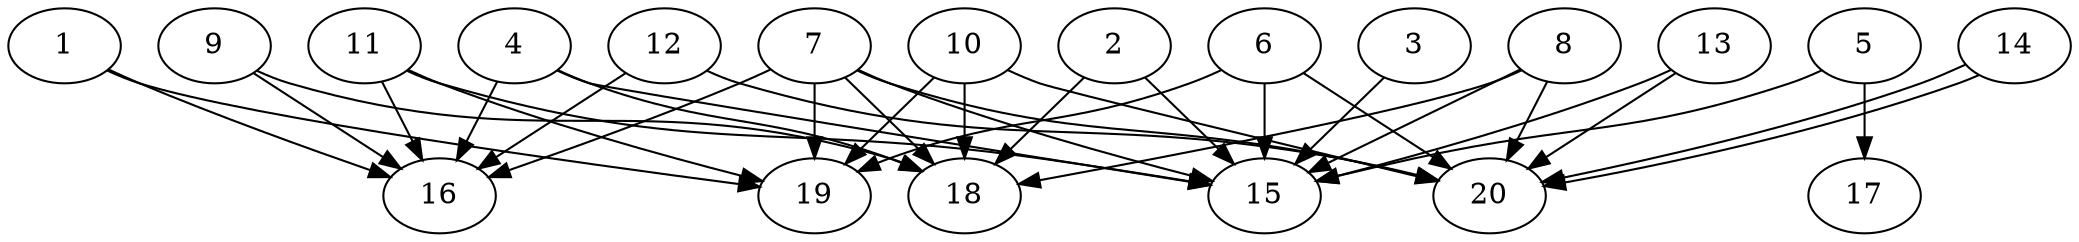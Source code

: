 // DAG automatically generated by daggen at Wed Jul 24 21:20:53 2019
// ./daggen --dot -n 20 --ccr 0.4 --fat 0.8 --regular 0.5 --density 0.7 --mindata 5242880 --maxdata 52428800 
digraph G {
  1 [size="49840640", alpha="0.13", expect_size="19936256"] 
  1 -> 16 [size ="19936256"]
  1 -> 19 [size ="19936256"]
  2 [size="55431680", alpha="0.08", expect_size="22172672"] 
  2 -> 15 [size ="22172672"]
  2 -> 18 [size ="22172672"]
  3 [size="81774080", alpha="0.09", expect_size="32709632"] 
  3 -> 15 [size ="32709632"]
  4 [size="81105920", alpha="0.03", expect_size="32442368"] 
  4 -> 15 [size ="32442368"]
  4 -> 16 [size ="32442368"]
  4 -> 18 [size ="32442368"]
  5 [size="16995840", alpha="0.06", expect_size="6798336"] 
  5 -> 15 [size ="6798336"]
  5 -> 17 [size ="6798336"]
  6 [size="19811840", alpha="0.20", expect_size="7924736"] 
  6 -> 15 [size ="7924736"]
  6 -> 19 [size ="7924736"]
  6 -> 20 [size ="7924736"]
  7 [size="44823040", alpha="0.16", expect_size="17929216"] 
  7 -> 15 [size ="17929216"]
  7 -> 16 [size ="17929216"]
  7 -> 18 [size ="17929216"]
  7 -> 19 [size ="17929216"]
  7 -> 20 [size ="17929216"]
  8 [size="23019520", alpha="0.13", expect_size="9207808"] 
  8 -> 15 [size ="9207808"]
  8 -> 18 [size ="9207808"]
  8 -> 20 [size ="9207808"]
  9 [size="88606720", alpha="0.15", expect_size="35442688"] 
  9 -> 16 [size ="35442688"]
  9 -> 18 [size ="35442688"]
  10 [size="66019840", alpha="0.13", expect_size="26407936"] 
  10 -> 18 [size ="26407936"]
  10 -> 19 [size ="26407936"]
  10 -> 20 [size ="26407936"]
  11 [size="60241920", alpha="0.05", expect_size="24096768"] 
  11 -> 15 [size ="24096768"]
  11 -> 16 [size ="24096768"]
  11 -> 19 [size ="24096768"]
  12 [size="16985600", alpha="0.19", expect_size="6794240"] 
  12 -> 16 [size ="6794240"]
  12 -> 20 [size ="6794240"]
  13 [size="65216000", alpha="0.03", expect_size="26086400"] 
  13 -> 15 [size ="26086400"]
  13 -> 20 [size ="26086400"]
  14 [size="118248960", alpha="0.18", expect_size="47299584"] 
  14 -> 20 [size ="47299584"]
  14 -> 20 [size ="47299584"]
  15 [size="17039360", alpha="0.16", expect_size="6815744"] 
  16 [size="51655680", alpha="0.17", expect_size="20662272"] 
  17 [size="50675200", alpha="0.10", expect_size="20270080"] 
  18 [size="24578560", alpha="0.01", expect_size="9831424"] 
  19 [size="101022720", alpha="0.09", expect_size="40409088"] 
  20 [size="72849920", alpha="0.11", expect_size="29139968"] 
}
